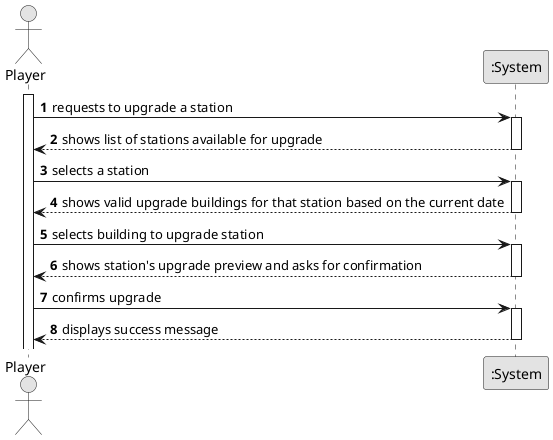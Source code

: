 @startuml
skinparam monochrome true
skinparam packageStyle rectangle
skinparam shadowing false

autonumber

actor "Player" as Player
participant ":System" as System

activate Player

    Player -> System : requests to upgrade a station
    activate System
        System --> Player : shows list of stations available for upgrade
    deactivate System

    Player -> System : selects a station
    activate System
        System --> Player : shows valid upgrade buildings for that station based on the current date
    deactivate System


    Player -> System : selects building to upgrade station
    activate System
        System --> Player : shows station's upgrade preview and asks for confirmation
    deactivate System

    Player -> System : confirms upgrade
    activate System
        System --> Player : displays success message
    deactivate System

@enduml
